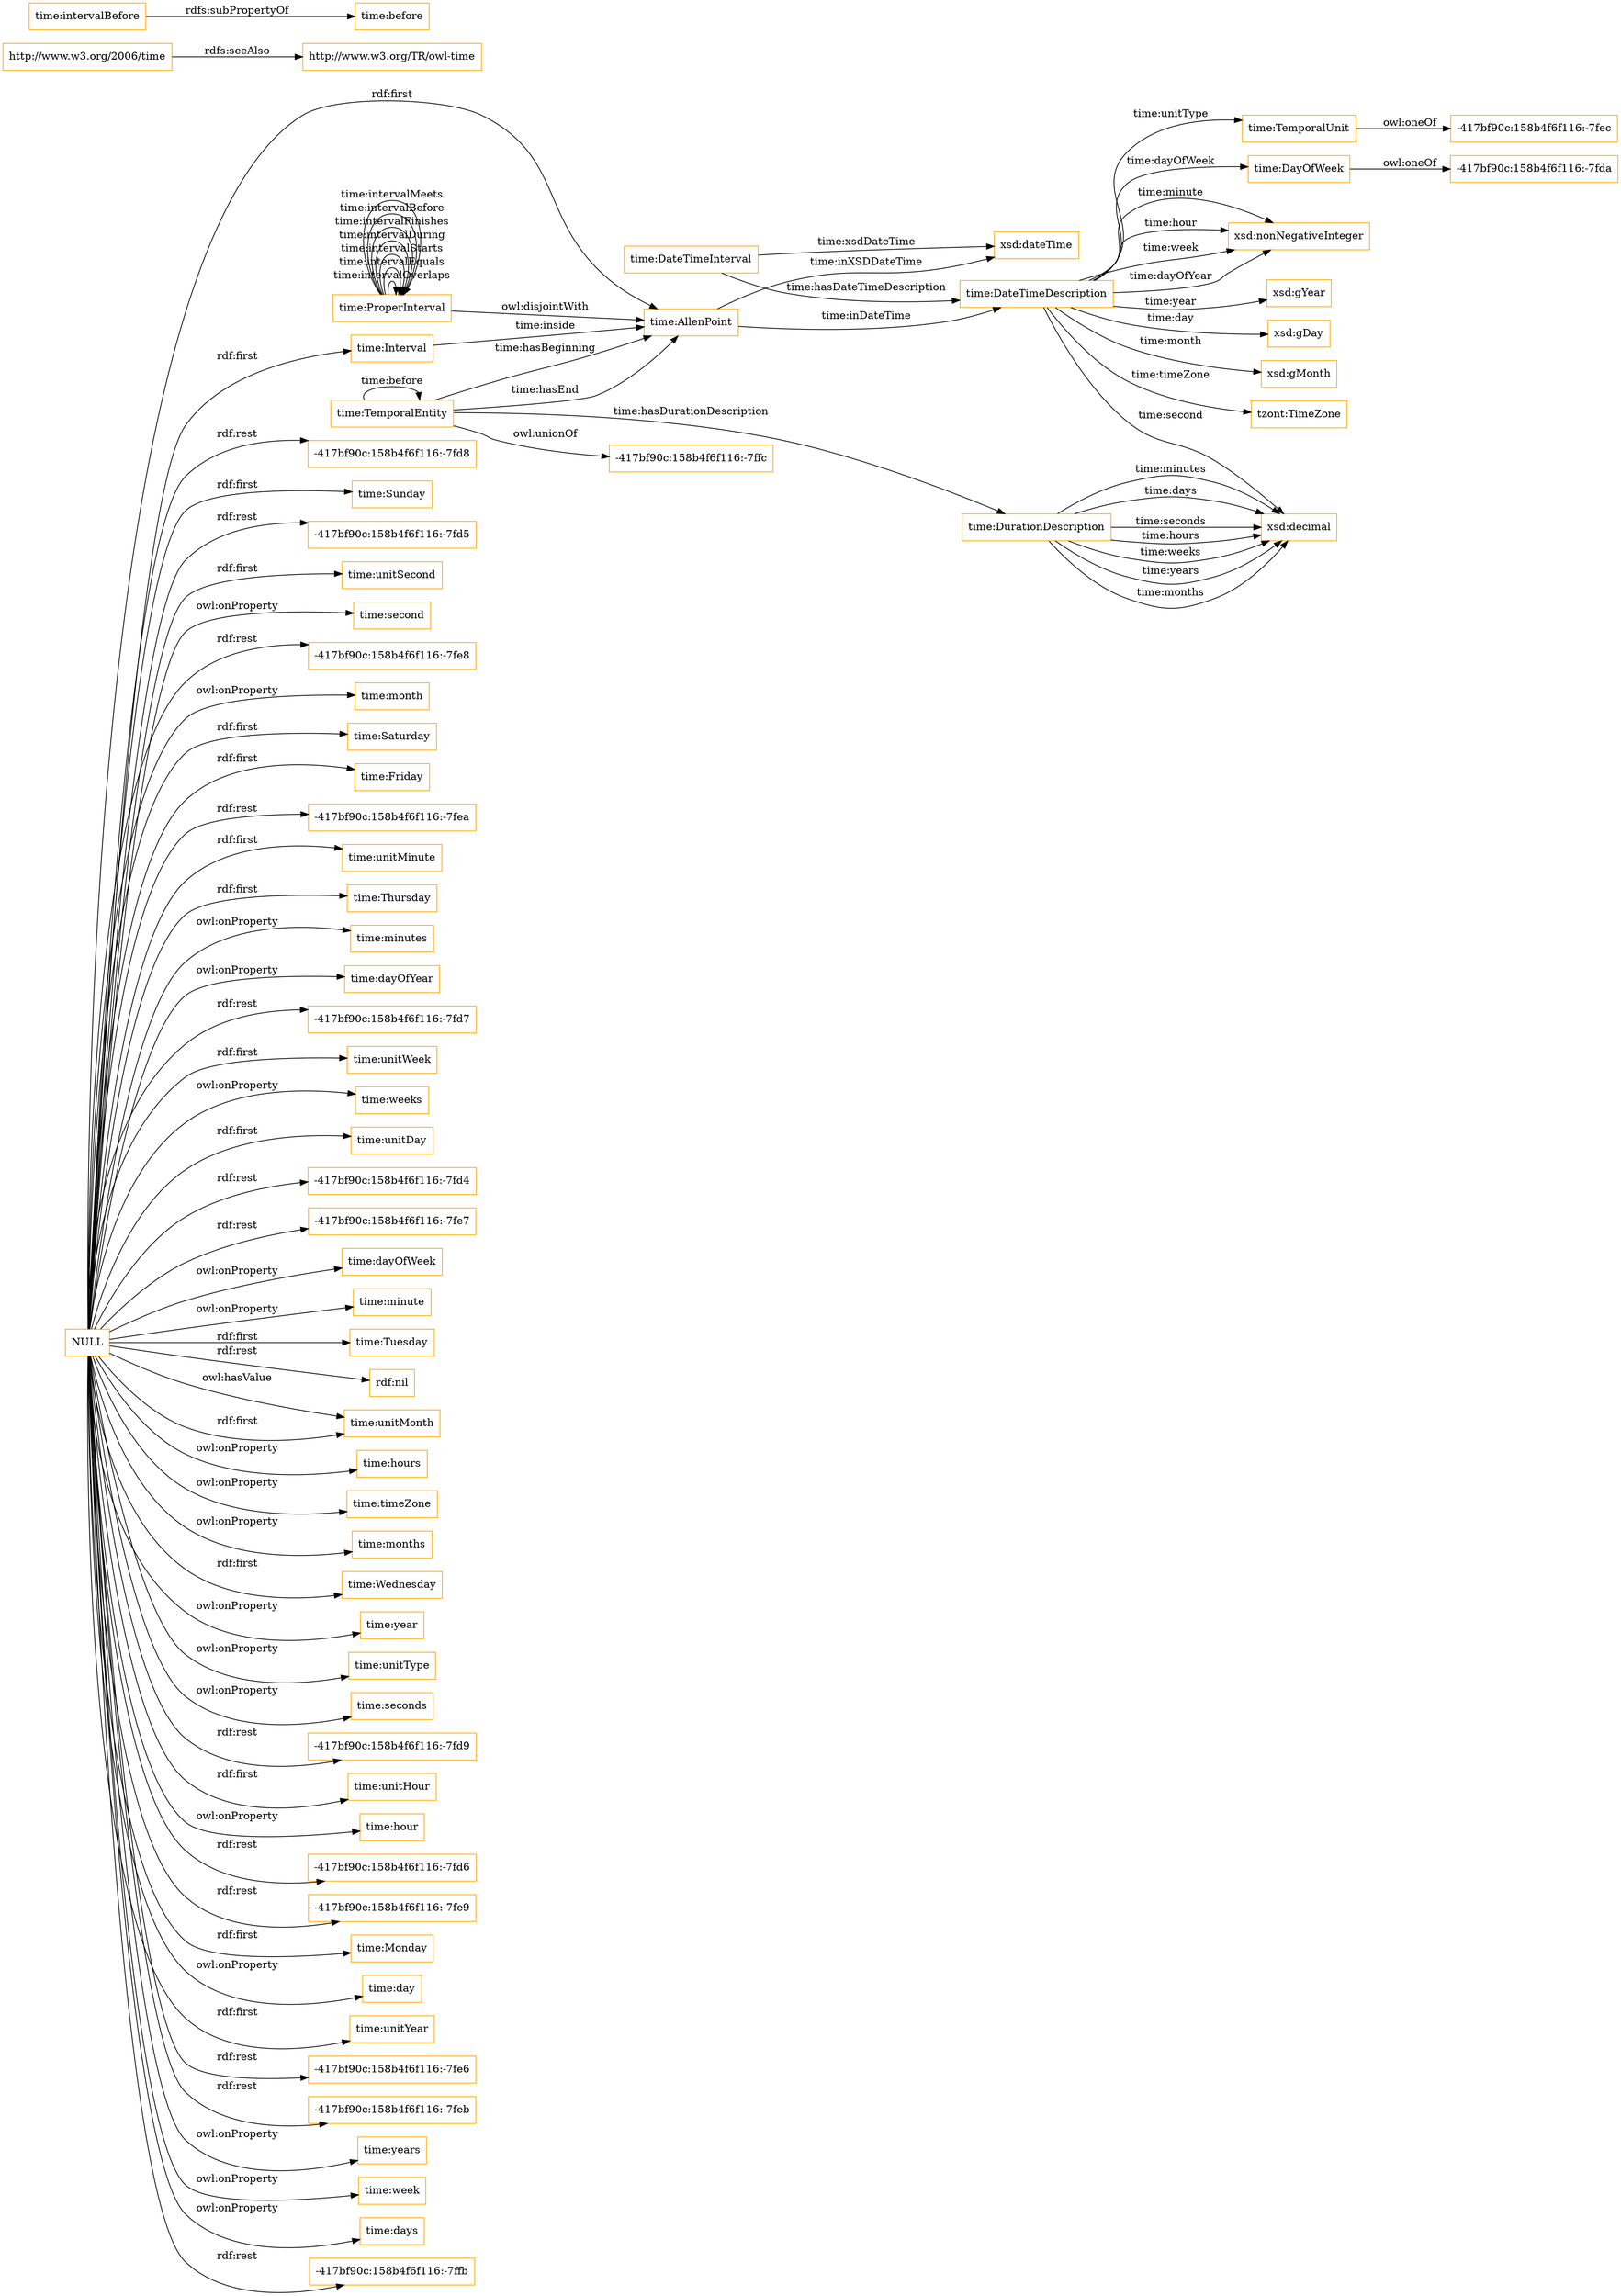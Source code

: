 digraph ar2dtool_diagram { 
rankdir=LR;
size="1501"
node [shape = rectangle, color="orange"]; "time:DateTimeInterval" "time:DurationDescription" "time:ProperInterval" "time:Interval" "time:TemporalEntity" "tzont:TimeZone" "time:AllenPoint" "time:DateTimeDescription" "time:TemporalUnit" "time:DayOfWeek" ; /*classes style*/
	"http://www.w3.org/2006/time" -> "http://www.w3.org/TR/owl-time" [ label = "rdfs:seeAlso" ];
	"time:ProperInterval" -> "time:AllenPoint" [ label = "owl:disjointWith" ];
	"NULL" -> "-417bf90c:158b4f6f116:-7fd8" [ label = "rdf:rest" ];
	"NULL" -> "time:Sunday" [ label = "rdf:first" ];
	"NULL" -> "-417bf90c:158b4f6f116:-7fd5" [ label = "rdf:rest" ];
	"NULL" -> "time:unitSecond" [ label = "rdf:first" ];
	"NULL" -> "time:second" [ label = "owl:onProperty" ];
	"NULL" -> "-417bf90c:158b4f6f116:-7fe8" [ label = "rdf:rest" ];
	"NULL" -> "time:month" [ label = "owl:onProperty" ];
	"NULL" -> "time:Saturday" [ label = "rdf:first" ];
	"NULL" -> "time:Friday" [ label = "rdf:first" ];
	"NULL" -> "-417bf90c:158b4f6f116:-7fea" [ label = "rdf:rest" ];
	"NULL" -> "time:unitMinute" [ label = "rdf:first" ];
	"NULL" -> "time:Thursday" [ label = "rdf:first" ];
	"NULL" -> "time:minutes" [ label = "owl:onProperty" ];
	"NULL" -> "time:dayOfYear" [ label = "owl:onProperty" ];
	"NULL" -> "-417bf90c:158b4f6f116:-7fd7" [ label = "rdf:rest" ];
	"NULL" -> "time:unitWeek" [ label = "rdf:first" ];
	"NULL" -> "time:weeks" [ label = "owl:onProperty" ];
	"NULL" -> "time:unitDay" [ label = "rdf:first" ];
	"NULL" -> "-417bf90c:158b4f6f116:-7fd4" [ label = "rdf:rest" ];
	"NULL" -> "-417bf90c:158b4f6f116:-7fe7" [ label = "rdf:rest" ];
	"NULL" -> "time:dayOfWeek" [ label = "owl:onProperty" ];
	"NULL" -> "time:minute" [ label = "owl:onProperty" ];
	"NULL" -> "time:Tuesday" [ label = "rdf:first" ];
	"NULL" -> "rdf:nil" [ label = "rdf:rest" ];
	"NULL" -> "time:unitMonth" [ label = "rdf:first" ];
	"NULL" -> "time:hours" [ label = "owl:onProperty" ];
	"NULL" -> "time:timeZone" [ label = "owl:onProperty" ];
	"NULL" -> "time:months" [ label = "owl:onProperty" ];
	"NULL" -> "time:Wednesday" [ label = "rdf:first" ];
	"NULL" -> "time:year" [ label = "owl:onProperty" ];
	"NULL" -> "time:unitType" [ label = "owl:onProperty" ];
	"NULL" -> "time:seconds" [ label = "owl:onProperty" ];
	"NULL" -> "-417bf90c:158b4f6f116:-7fd9" [ label = "rdf:rest" ];
	"NULL" -> "time:AllenPoint" [ label = "rdf:first" ];
	"NULL" -> "time:unitHour" [ label = "rdf:first" ];
	"NULL" -> "time:hour" [ label = "owl:onProperty" ];
	"NULL" -> "-417bf90c:158b4f6f116:-7fd6" [ label = "rdf:rest" ];
	"NULL" -> "-417bf90c:158b4f6f116:-7fe9" [ label = "rdf:rest" ];
	"NULL" -> "time:unitMonth" [ label = "owl:hasValue" ];
	"NULL" -> "time:Monday" [ label = "rdf:first" ];
	"NULL" -> "time:day" [ label = "owl:onProperty" ];
	"NULL" -> "time:unitYear" [ label = "rdf:first" ];
	"NULL" -> "-417bf90c:158b4f6f116:-7fe6" [ label = "rdf:rest" ];
	"NULL" -> "time:Interval" [ label = "rdf:first" ];
	"NULL" -> "-417bf90c:158b4f6f116:-7feb" [ label = "rdf:rest" ];
	"NULL" -> "time:years" [ label = "owl:onProperty" ];
	"NULL" -> "time:week" [ label = "owl:onProperty" ];
	"NULL" -> "time:days" [ label = "owl:onProperty" ];
	"NULL" -> "-417bf90c:158b4f6f116:-7ffb" [ label = "rdf:rest" ];
	"time:intervalBefore" -> "time:before" [ label = "rdfs:subPropertyOf" ];
	"time:TemporalEntity" -> "-417bf90c:158b4f6f116:-7ffc" [ label = "owl:unionOf" ];
	"time:DayOfWeek" -> "-417bf90c:158b4f6f116:-7fda" [ label = "owl:oneOf" ];
	"time:TemporalUnit" -> "-417bf90c:158b4f6f116:-7fec" [ label = "owl:oneOf" ];
	"time:DateTimeDescription" -> "xsd:nonNegativeInteger" [ label = "time:hour" ];
	"time:DurationDescription" -> "xsd:decimal" [ label = "time:days" ];
	"time:DurationDescription" -> "xsd:decimal" [ label = "time:seconds" ];
	"time:TemporalEntity" -> "time:TemporalEntity" [ label = "time:before" ];
	"time:TemporalEntity" -> "time:DurationDescription" [ label = "time:hasDurationDescription" ];
	"time:DateTimeDescription" -> "xsd:nonNegativeInteger" [ label = "time:week" ];
	"time:Interval" -> "time:AllenPoint" [ label = "time:inside" ];
	"time:ProperInterval" -> "time:ProperInterval" [ label = "time:intervalOverlaps" ];
	"time:TemporalEntity" -> "time:AllenPoint" [ label = "time:hasBeginning" ];
	"time:DurationDescription" -> "xsd:decimal" [ label = "time:hours" ];
	"time:DurationDescription" -> "xsd:decimal" [ label = "time:weeks" ];
	"time:DateTimeDescription" -> "xsd:gYear" [ label = "time:year" ];
	"time:ProperInterval" -> "time:ProperInterval" [ label = "time:intervalEquals" ];
	"time:AllenPoint" -> "time:DateTimeDescription" [ label = "time:inDateTime" ];
	"time:ProperInterval" -> "time:ProperInterval" [ label = "time:intervalStarts" ];
	"time:DateTimeInterval" -> "xsd:dateTime" [ label = "time:xsdDateTime" ];
	"time:DateTimeDescription" -> "tzont:TimeZone" [ label = "time:timeZone" ];
	"time:DateTimeDescription" -> "xsd:gDay" [ label = "time:day" ];
	"time:DateTimeDescription" -> "xsd:nonNegativeInteger" [ label = "time:dayOfYear" ];
	"time:DurationDescription" -> "xsd:decimal" [ label = "time:years" ];
	"time:DateTimeInterval" -> "time:DateTimeDescription" [ label = "time:hasDateTimeDescription" ];
	"time:DateTimeDescription" -> "xsd:nonNegativeInteger" [ label = "time:minute" ];
	"time:DurationDescription" -> "xsd:decimal" [ label = "time:months" ];
	"time:AllenPoint" -> "xsd:dateTime" [ label = "time:inXSDDateTime" ];
	"time:DateTimeDescription" -> "xsd:decimal" [ label = "time:second" ];
	"time:DurationDescription" -> "xsd:decimal" [ label = "time:minutes" ];
	"time:TemporalEntity" -> "time:AllenPoint" [ label = "time:hasEnd" ];
	"time:ProperInterval" -> "time:ProperInterval" [ label = "time:intervalDuring" ];
	"time:ProperInterval" -> "time:ProperInterval" [ label = "time:intervalFinishes" ];
	"time:ProperInterval" -> "time:ProperInterval" [ label = "time:intervalBefore" ];
	"time:ProperInterval" -> "time:ProperInterval" [ label = "time:intervalMeets" ];
	"time:DateTimeDescription" -> "time:TemporalUnit" [ label = "time:unitType" ];
	"time:DateTimeDescription" -> "time:DayOfWeek" [ label = "time:dayOfWeek" ];
	"time:DateTimeDescription" -> "xsd:gMonth" [ label = "time:month" ];

}
